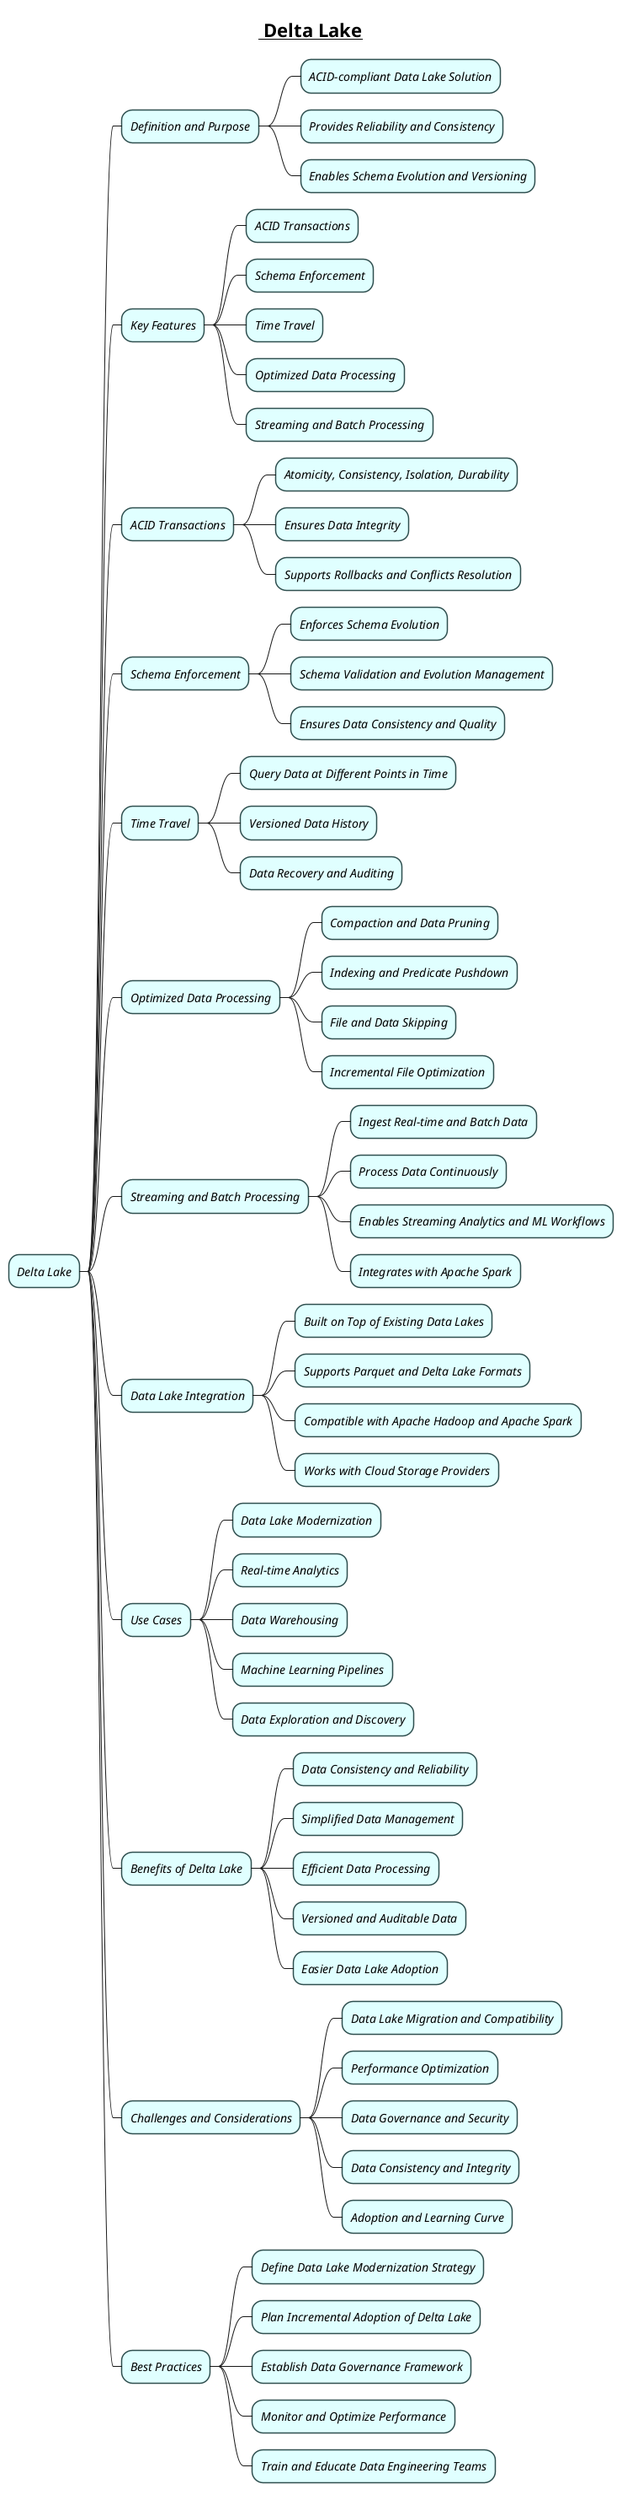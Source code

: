 @startmindmap
skinparam node {
    BorderColor DarkSlateGray
    BackgroundColor LightCyan
    FontStyle italic
}
skinparam connector {
    Color DarkSlateGray
    FontStyle Bold
}

title =__ Delta Lake__
* Delta Lake

** Definition and Purpose
*** ACID-compliant Data Lake Solution
*** Provides Reliability and Consistency
*** Enables Schema Evolution and Versioning

** Key Features
*** ACID Transactions
*** Schema Enforcement
*** Time Travel
*** Optimized Data Processing
*** Streaming and Batch Processing

** ACID Transactions
*** Atomicity, Consistency, Isolation, Durability
*** Ensures Data Integrity
*** Supports Rollbacks and Conflicts Resolution

** Schema Enforcement
*** Enforces Schema Evolution
*** Schema Validation and Evolution Management
*** Ensures Data Consistency and Quality

** Time Travel
*** Query Data at Different Points in Time
*** Versioned Data History
*** Data Recovery and Auditing

** Optimized Data Processing
*** Compaction and Data Pruning
*** Indexing and Predicate Pushdown
*** File and Data Skipping
*** Incremental File Optimization

** Streaming and Batch Processing
*** Ingest Real-time and Batch Data
*** Process Data Continuously
*** Enables Streaming Analytics and ML Workflows
*** Integrates with Apache Spark

** Data Lake Integration
*** Built on Top of Existing Data Lakes
*** Supports Parquet and Delta Lake Formats
*** Compatible with Apache Hadoop and Apache Spark
*** Works with Cloud Storage Providers

** Use Cases
*** Data Lake Modernization
*** Real-time Analytics
*** Data Warehousing
*** Machine Learning Pipelines
*** Data Exploration and Discovery

** Benefits of Delta Lake
*** Data Consistency and Reliability
*** Simplified Data Management
*** Efficient Data Processing
*** Versioned and Auditable Data
*** Easier Data Lake Adoption

** Challenges and Considerations
*** Data Lake Migration and Compatibility
*** Performance Optimization
*** Data Governance and Security
*** Data Consistency and Integrity
*** Adoption and Learning Curve

** Best Practices
*** Define Data Lake Modernization Strategy
*** Plan Incremental Adoption of Delta Lake
*** Establish Data Governance Framework
*** Monitor and Optimize Performance
*** Train and Educate Data Engineering Teams

@endmindmap
